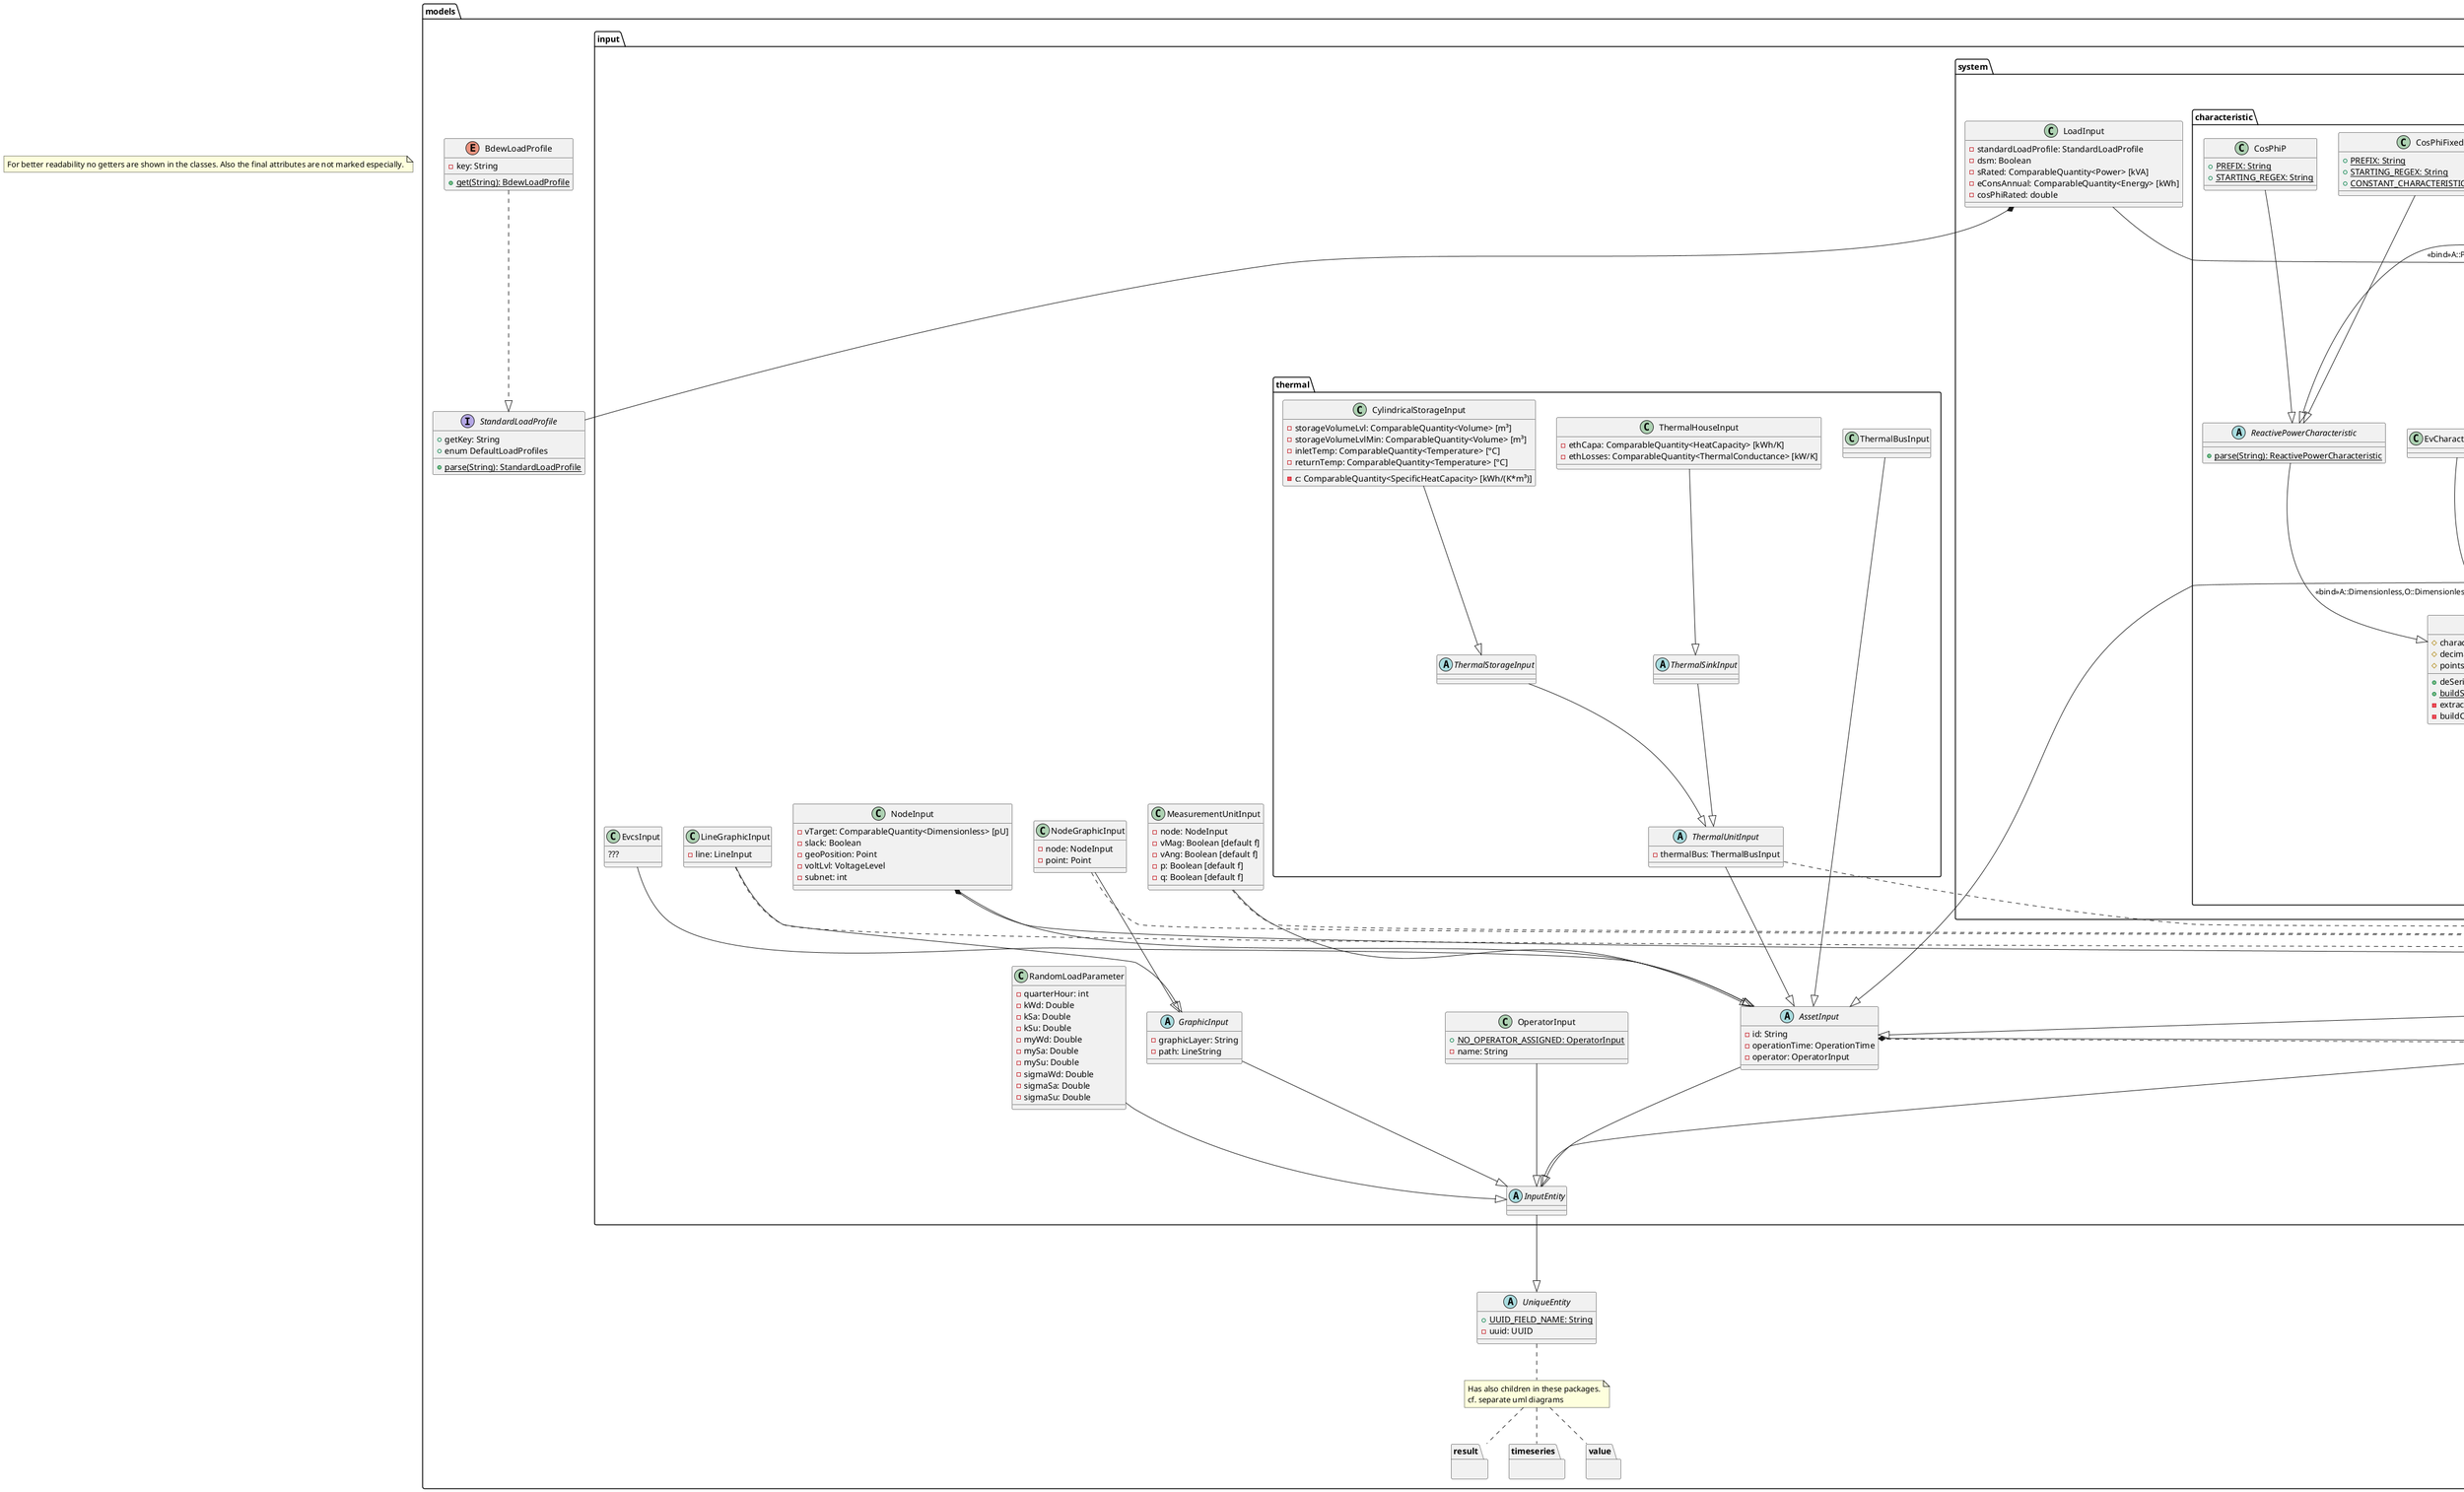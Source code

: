 @startuml
note "For better readability no getters are shown in the classes. Also the final attributes are not marked especially." as generalNote

interface Comparable<T>

package io.extractor {
    interface NestedEntity

    interface HasNodes {
        + allNodes(): List<NodeInput>
    }
    HasNodes --|> NestedEntity

    interface HasThermalBus {
        + getThermalBus(): ThermalBusInput
    }
    HasThermalBus --|> NestedEntity

    interface HasThermalStorage {
        + getThermalStorage(): ThermalStorageInput
    }
    HasThermalBus --|> NestedEntity

    interface HasType {
        + getType(): AssetTypeInput
    }
    HasType --|> NestedEntity

    interface HasLine {
        + getLine(): LineInput
    }
    HasLine --|> NestedEntity
}

package models {
    interface StandardLoadProfile {
        + getKey: String
        + enum DefaultLoadProfiles
        + {static} parse(String): StandardLoadProfile
    }

    enum BdewLoadProfile {
        - key: String
        + {static} get(String): BdewLoadProfile
    }
    BdewLoadProfile ..|> StandardLoadProfile

    abstract class UniqueEntity {
        + {static} UUID_FIELD_NAME: String
        - uuid: UUID
    }

    class OperationTime {
        - startDate: ZonedDateTime
        - endDate: ZonedDateTime
        - isLimited: boolean
        + {static} notLimited(): OperationTime
        + {static} builder(): OperationTimeBuilder
        + getOperationLimit(): Optional<ClosedInterval<ZonedDateTime>>
        + includes(ZonedDateTime): boolean
    }

    interface Operable {
        + getOperationTime(): OperationTime
        + getOperator(): OperatorInput
        + inOperationOn(ZonedDateTime): boolean
    }
    Operable --|> NestedEntity

    package result {}
    package timeseries {}
    package value {}
    note "Has also children in these packages.\ncf. separate uml diagrams" as childNote
    UniqueEntity .. childNote
    childNote .. result
    childNote .. timeseries
    childNote .. value

    package voltagelevels {
        class VoltageLevel {
            # id: String
            # nominalVoltage: ComparableQuantity<ElectricPotential> [kV]
        }

        class CommonVoltageLevel {
            # synonymousIds: Set<String>
            # voltageRange: RightOpenInterval<ComparableQuantity<ElectricPotential>>
            + covers(ComparableQuantity<ElectricPotential>): boolean
            + covers(String, ComparableQuantity<ElectricPotential>): boolean
        }
        CommonVoltageLevel --|> VoltageLevel

        class GermanVoltageLevelUtils {
            + {static} LV: CommonVoltageLevel
            + {static} MV_10KV: CommonVoltageLevel
            + {static} MV_20KV: CommonVoltageLevel
            + {static} MV_30KV: CommonVoltageLevel
            + {static} HV: CommonVoltageLevel
            + {static} EHV_220KV: CommonVoltageLevel
            + {static} EHV_380KV: CommonVoltageLevel
            - {static} germanVoltageLevels: Set<CommonVoltageLevel>
            + {static} parse(ComparableQuantity<ElectricPotential>): CommonVoltageLevel
            + {static} parse(String, ComparableQuantity<ElectricPotential>): CommonVoltageLevel
        }
    }

    package input {
        abstract class InputEntity
        InputEntity --|> UniqueEntity

        class OperatorInput {
            + {static} NO_OPERATOR_ASSIGNED: OperatorInput
            - name: String
        }
        OperatorInput --|> InputEntity

        abstract class GraphicInput {
            - graphicLayer: String
            - path: LineString
        }
        GraphicInput --|> InputEntity

        class NodeGraphicInput {
            - node: NodeInput
            - point: Point
        }
        NodeGraphicInput --|> GraphicInput
        NodeGraphicInput ..|> HasNodes

        class LineGraphicInput {
            - line: LineInput
        }
        LineGraphicInput --|> GraphicInput
        LineGraphicInput ..|> HasLine

        abstract class AssetInput {
            - id: String
            - operationTime: OperationTime
            - operator: OperatorInput
        }
        AssetInput --|> InputEntity
        AssetInput ..|> Operable
        AssetInput *-- OperationTime

        class EvcsInput {
            ???
        }
        EvcsInput --|> AssetInput

        class NodeInput {
            - vTarget: ComparableQuantity<Dimensionless> [pU]
            - slack: Boolean
            - geoPosition: Point
            - voltLvl: VoltageLevel
            - subnet: int
        }
        NodeInput --|> AssetInput
        NodeInput *-- VoltageLevel

        class MeasurementUnitInput {
            - node: NodeInput
            - vMag: Boolean [default f]
            - vAng: Boolean [default f]
            - p: Boolean [default f]
            - q: Boolean [default f]
        }
        MeasurementUnitInput --|> AssetInput
        MeasurementUnitInput ..|> HasNodes

        class RandomLoadParameter {
            - quarterHour: int
            - kWd: Double
            - kSa: Double
            - kSu: Double
            - myWd: Double
            - mySa: Double
            - mySu: Double
            - sigmaWd: Double
            - sigmaSa: Double
            - sigmaSu: Double
        }
        RandomLoadParameter --|> InputEntity

        abstract class AssetTypeInput {
            - id: String
        }
        AssetTypeInput --|> InputEntity

        package connector {
            package type {
                class LineTypeInput {
                    - r: ComparableQuantity<SpecificResistance> [Ohm/km]
                    - x: ComparableQuantity<SpecificResistance> [Ohm/km]
                    - g: ComparableQuantity<SpecificConductance> [µS/km]
                    - b: ComparableQuantity<SpecificConductance> [µS/km]
                    - iMax: ComparableQuantity<ElectricCurrent> [A]
                    - vRated: ComparableQuantity<ElectricPotential> [kV]
                }
                LineTypeInput --|> AssetTypeInput

                class Transformer2WTypeInput {
                    - sRated: ComparableQuantity<Power> [MVA]
                    - vRatedA: ComparableQuantity<ElectricPotential> [kV]
                    - vRatedB: ComparableQuantity<ElectricPotential> [kV]
                    - rSc: ComparableQuantity<ElectricalResistance> [Ohm]
                    - xSc: ComparableQuantity<ElectricalResistance> [Ohm]
                    - gM: ComparableQuantity<ElectricalConductance> [nS]
                    - bM: ComparableQuantity<ElectricalConductance> [nS]
                    - dV: ComparableQuantity<Dimensionless> [%]
                    - dPhi: ComparableQuantity<Angle> [°]
                    - tapSide: boolean
                    - tapNeutr: int
                    - tapMin: int
                    - tapMax: int
                }
                Transformer2WTypeInput --|> AssetTypeInput

                class Transformer3WTypeInput {
                    - vRatedA: ComparableQuantity<ElectricPotential> [kV]
                    - vRatedB: ComparableQuantity<ElectricPotential> [kV]
                    - vRatedC: ComparableQuantity<ElectricPotential> [kV]
                    - rScA: ComparableQuantity<ElectricalResistance> [Ohm]
                    - rScB: ComparableQuantity<ElectricalResistance> [Ohm]
                    - rScC: ComparableQuantity<ElectricalResistance> [Ohm]
                    - xScA: ComparableQuantity<ElectricalResistance> [Ohm]
                    - xScB: ComparableQuantity<ElectricalResistance> [Ohm]
                    - xScC: ComparableQuantity<ElectricalResistance> [Ohm]
                    - gM: ComparableQuantity<ElectricalConductance> [nS]
                    - bM: ComparableQuantity<ElectricalConductance> [nS]
                    - sRatedA: ComparableQuantity<Power> [MVA]
                    - sRatedB: ComparableQuantity<Power> [MVA]
                    - sRatedC: ComparableQuantity<Power> [MVA]
                    - dV: ComparableQuantity<Dimensionless> [%]
                    - dPhi: ComparableQuantity<Angle> [°]
                    - tapNeutr: int
                    - tapMin: int
                    - tapMax: int
                }
                Transformer3WTypeInput --|> AssetTypeInput
            }

            abstract class ConnectorInput {
                - nodeA: NodeInput
                - nodeB: NodeInput
                - parallelDevices: int
            }
            ConnectorInput --|> AssetInput
            ConnectorInput ..|> HasNodes

            class SwitchInput {
                - closed: Boolean
            }
            SwitchInput --|> ConnectorInput

            class LineInput {
                - type: LineTypeInput
                - length: ComparableQuantity<Length> [km]
                - olm: OlmCharacteristicInput
                - geoPosition: LineString
            }
            LineInput --|> ConnectorInput
            LineInput ..|> HasType

            abstract TransformerInput {
                - tapPos: int
                - autoTap: Boolean
            }
            TransformerInput --|> ConnectorInput

            class Transformer2WInput {
                - type: Transformer2WTypeInput
            }
            Transformer2WInput --|> TransformerInput
            Transformer2WInput ..|> HasType

            class Transformer3WInput {
                - nodeC: NodeInput
                - nodeInternal: NodeInput
                - type: Transformer3WTypeInput
            }
            Transformer3WInput --|> TransformerInput
            Transformer3WInput ..|> HasType
        }

        package container {
            interface InputContainer {
                + allEntitiesAsList(): List<UniqueEntity>
                + validate(): void
            }

            class GraphicElements {
                - nodeGraphics: Set<NodeGraphicInput>
                - lineGraphics: Set<LineGraphicInput>
            }
            GraphicElements ..|> InputContainer

            class RawGridElements {
                - nodes: Set<NodeInput>
                - lines: Set<LineInput>
                - transformer2Ws: Set<Transformer2WInput>
                - transformer3Ws: Set<Transformer3WInput>
                - switches: Set<SwitchInput>
                - measurementUnits: Set<MeasurementUnitInput>
            }
            RawGridElements ..|> InputContainer

            class SystemParticipants {
                - bmPlants: Set<BmInput>
                - chpPlants: Set<ChpInput>
                - evCS: Set<EvcsInput>
                - evs: Set<EvInput>
                - fixedFeedIns: Set<FixedFeedInInput>
                - heatPumps: Set<HpInput>
                - loads: Set<LoadInput>
                - pvPlants: Set<PvInput>
                - storages: Set<StorageInput>
                - wecPlants: Set<WecInput>
            }
            SystemParticipants ..|> InputContainer

            abstract class GridContainer {
                # gridName: String
                # rawGrid: RawGridElements
                # systemParticipants: SystemParticipants
                # graphics: GraphicElements
            }
            GridContainer ..|> InputContainer

            class JointGridContainer {
                - subGridTopologyGraph: SubGridTopologyGraph
                - checkSubGridTopologyGraph(): SubGridTopologyGraph
            }
            JointGridContainer --|> GridContainer

            class SubGridContainer {
                - subnet: int
                - predominantVoltageLevel: VoltageLevel
            }
            SubGridContainer --|> GridContainer
        }

        package system {
            package characteristic {
                class CharacteristicPoint <A extends Quantity<A>, O extends Quantity<O>> {
                    + {static} REQUIRED_FORMAT: String
                    - x: ComparableQuantity<A>
                    - y: ComparableQuantity<O>
                    + deSerialize(int): String
                    - {static} buildExceptionMessage(String): String
                    - {static} buildExceptionMessage(String, String): String
                }
                CharacteristicPoint ..|> Comparable: <<bind>>:CharacteristicPoint<A, O>

                abstract class CharacteristicInput <A extends Quantity<A>, O extends Quantity<O>> {
                    # characteristicPrefix: String
                    # decimalPlaces: int
                    # points: SortedSet<CharacteristicPoint<A,O>>
                    + deSerialize(): String
                    + {static} buildStartingRegex(String): String
                    - extractCoordinateList(String): String
                    - buildCoordinatesFromString(String, Unit<A>, Unit<O>): SortedSet<CharacteristicPoint<A, O>>
                }
                CharacteristicInput "1" *-- "n" CharacteristicPoint

                class OlmCharacteristicInput {
                    + {static} CONSTANT_CHARACTERISTIC: OlmCharacteristicInput
                    - {static} buildConstantCharacteristic(): OlmCharacteristicInput
                }
                OlmCharacteristicInput --|> CharacteristicInput: <<bind>>A::Speed,O::Dimensionless

                class WecCharacteristicInput
                WecCharacteristicInput --|> CharacteristicInput: <<bind>>A::Power,O::Dimensionless

                class EvCharacteristicInput
                EvCharacteristicInput --|> CharacteristicInput: <<bind>>A::Speed,O::Dimensionless

                abstract class ReactivePowerCharacteristic {
                    + {static} parse(String): ReactivePowerCharacteristic
                }
                ReactivePowerCharacteristic --|> CharacteristicInput: <<bind>>A::Dimensionless,O::Dimensionless

                class CosPhiFixed {
                    + {static} PREFIX: String
                    + {static} STARTING_REGEX: String
                    + {static} CONSTANT_CHARACTERISTIC: CosPhiFixed
                }
                CosPhiFixed --|> ReactivePowerCharacteristic

                class CosPhiP {
                    + {static} PREFIX: String
                    + {static} STARTING_REGEX: String
                }
                CosPhiP --|> ReactivePowerCharacteristic

                class QV {
                    + {static} PREFIX: String
                    + {static} STARTING_REGEX: String
                }
                QV --|> ReactivePowerCharacteristic: <<bind>>A::Power
            }

            package type {
                abstract class SystemParticipantTypeInput {
                    - capex: ComparableQuantity<Currency> [€]
                    - opex: ComparableQuantity<EnergyPrice> [€/MWh]
                    - sRated: ComparableQuantity<Power> [kVA]
                    - cosphiRated: Double
                }
                SystemParticipantTypeInput --|> AssetTypeInput

                class BmTypeInput {
                    - etaConv: ComparableQuantity<Dimensionless> [%]
                    - activePowerGradient: ComparableQuantity<DimensionlessRate> [%/h]
                }
                BmTypeInput --|> SystemParticipantTypeInput

                class ChpTypeInput {
                    - etaEl: ComparableQuantity<Dimensionless> [%]
                    - etaTh: ComparableQuantity<Dimensionless> [%]
                    - pThermal: ComparableQuantity<Power> [kW]
                    - pOwn: ComparableQuantity<Power> [kW]
                }
                ChpTypeInput --|> SystemParticipantTypeInput

                class EvTypeInput {
                    - eStorage: ComparableQuantity<Energy> [kWh]
                    - eCons: ComparableQuantity<SpecificEnergy> [kWh/km]
                }
                EvTypeInput --|> SystemParticipantTypeInput

                class HpTypeInput {
                    - pThermal: ComparableQuantity<Power> [kW]
                }
                HpTypeInput --|> SystemParticipantTypeInput

                class StorageTypeInput {
                    - eStorage: ComparableQuantity<Energy> [kWh]
                    - pMax: ComparableQuantity<Power> [kW]
                    - activePowerGradient: ComparableQuantity<DimensionlessRate> [%/h]
                    - eta: ComparableQuantity<Dimensionless> [%]
                    - dod: ComparableQuantity<Dimensionless> [%]
                    - lifeTime: ComparableQuantity<Time> [h]
                    - lifeCycle: int
                }
                StorageTypeInput --|> SystemParticipantTypeInput

                class WecTypeInput {
                    - cpCharacteristic: WecCharacteristicInput
                    - etaConv: ComparableQuantity<Dimensionless> [%]
                    - rotorArea: ComparableQuantity<Area> [m²]
                    - hubHeight: ComparableQuantity<Length> [m]
                }
                WecTypeInput --|> SystemParticipantTypeInput
            }

            abstract class SystemParticipantInput {
                - node: NodeInput
                - qCharacteristics: ReactivePowerCharacteristicInput
            }
            SystemParticipantInput --|> AssetInput
            SystemParticipantInput ..|> HasNodes

            class BmInput {
                - type: BmTypeInput
                - marketReaction: Boolean
                - costControlled: Boolean
                - feedInTariff: ComparableQuantity<SpecificCurrency> [€/MWh]
            }
            BmInput --|> SystemParticipantInput
            BmInput ..|> HasType

            class ChpInput {
                - thermalBus: ThermalBusInput
                - type: ChpTypeInput
                - thermalStorage: ThermalStorageInput
                - marketReaction: Boolean
            }
            ChpInput --|> SystemParticipantInput
            ChpInput ..|> HasThermalBus
            ChpInput ..|> HasType
            ChpInput ..|> HasThermalStorage

            class EvInput {
                - type: EvTypeInput
            }
            EvInput --|> SystemParticipantInput
            EvInput ..|> HasType

            class FixedFeedInInput {
                - sRated: ComparableQuantity<Power> [kVA]
                - cosphiRated: double
            }
            FixedFeedInInput --|> SystemParticipantInput

            class HpInput {
                - type: HpTypeInput
                - thermalBus: ThermalBusInput
            }
            HpInput --|> SystemParticipantInput
            HpInput ..|> HasType
            HpInput ..|> HasThermalBus

            class LoadInput {
                - standardLoadProfile: StandardLoadProfile
                - dsm: Boolean
                - sRated: ComparableQuantity<Power> [kVA]
                - eConsAnnual: ComparableQuantity<Energy> [kWh]
                - cosPhiRated: double
            }
            LoadInput --|> SystemParticipantInput
            LoadInput *-- StandardLoadProfile

            class PvInput {
                - albedo: Double
                - azimuth: ComparableQuantity<Angle> [°]
                - etaConv: ComparableQuantity<Dimensionless> [%]
                - height: ComparableQuantity<Angle> [°]
                - kG: Double
                - kT: Double
                - marketReaction: Boolean
                - sRated: ComparableQuantity<Power> [kVA]
                - cosPhiRated: double
            }
            PvInput --|> SystemParticipantInput

            class StorageInput {
                - type: StorageTypeInput
                - behaviour: StorageStrategy
            }
            StorageInput --|> SystemParticipantInput
            StorageInput ..|> HasType

            class WecInput{
                - type: WecTypeInput
                - marketReaction: boolean
            }
            WecInput --|> SystemParticipantInput
            WecInput ..|> HasType
        }

        package thermal {
            class ThermalBusInput
            ThermalBusInput --|> AssetInput

            abstract class ThermalUnitInput {
                - thermalBus: ThermalBusInput
            }
            ThermalUnitInput --|> AssetInput
            ThermalUnitInput ..|> HasThermalBus

            abstract class ThermalSinkInput
            ThermalSinkInput --|> ThermalUnitInput

            class ThermalHouseInput {
                - ethCapa: ComparableQuantity<HeatCapacity> [kWh/K]
                - ethLosses: ComparableQuantity<ThermalConductance> [kW/K]
            }
            ThermalHouseInput --|> ThermalSinkInput

            abstract class ThermalStorageInput
            ThermalStorageInput --|> ThermalUnitInput

            class CylindricalStorageInput {
                - storageVolumeLvl: ComparableQuantity<Volume> [m³]
                - storageVolumeLvlMin: ComparableQuantity<Volume> [m³]
                - inletTemp: ComparableQuantity<Temperature> [°C]
                - returnTemp: ComparableQuantity<Temperature> [°C]
                - c: ComparableQuantity<SpecificHeatCapacity> [kWh/(K*m³)]
            }
            CylindricalStorageInput --|> ThermalStorageInput
        }
    }
}

@enduml